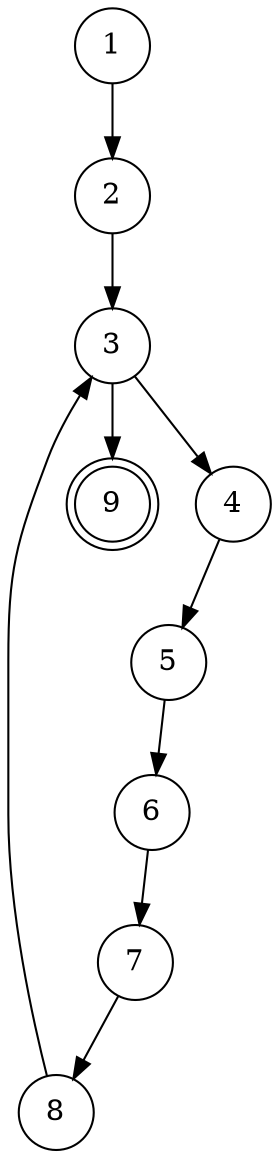digraph gfc { 
node [shape = circle] 1;
/* definition of producao at 1 */ 
/* definition of size at 1 */ 
node [shape = doublecircle] 9;
node [shape = circle] 2;
node [shape = circle] 8;
node [shape = circle] 4;
/* derefdefinition of data at 4 */ 
/* derefdefinition of data_size at 4 */ 
node [shape = circle] 5;
/* definition of produzido at 5 */ 
/* cusage of produzido at 5 */ 
node [shape = circle] 6;
/* m_send of data,data_size,MPI_CHAR,size-1,0,MPI_COMM_WORLD at 6 */ 
/* susage of data at 6 */
/* cusage of data_size at 6 */ 
/* cusage of size at 6 */ 
node [shape = circle] 7;
/* cusage of size at 7 */ 
/* cusage of data at 7 */ 
node [shape = circle] 3;
/* pusage of produzido at 3 */ 
/* pusage of producao at 3 */ 
1 -> 2;
2 -> 3;
3 -> 4;
8 -> 3;
3 -> 9;
4 -> 5;
5 -> 6;
6 -> 7;
7 -> 8;
 } 

